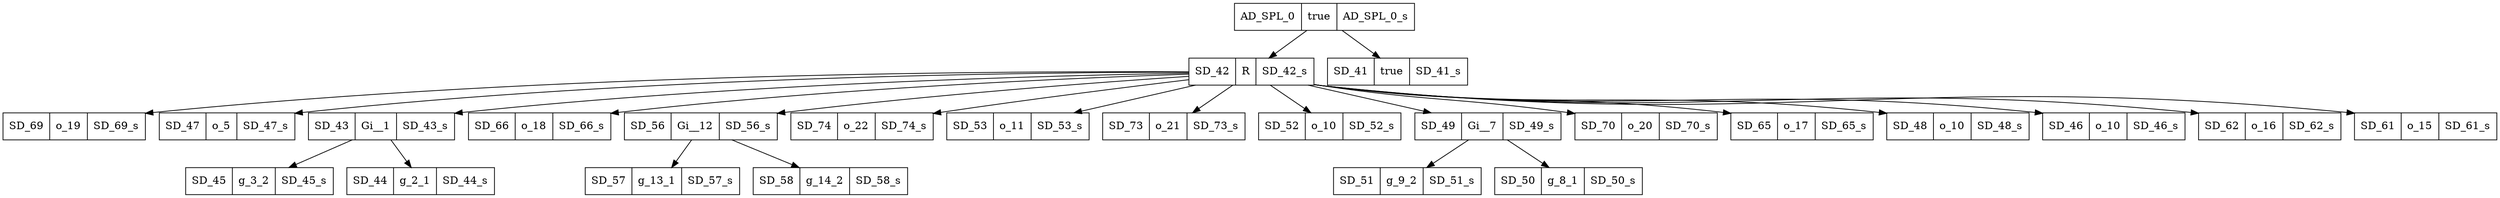 digraph graphname {
AD_SPL_0[shape=record, label="{{AD_SPL_0|true|AD_SPL_0_s}}"];
SD_42[shape=record, label="{{SD_42|R|SD_42_s}}"];
SD_69[shape=record, label="{{SD_69|o_19|SD_69_s}}"];
SD_47[shape=record, label="{{SD_47|o_5|SD_47_s}}"];
SD_43[shape=record, label="{{SD_43|Gi__1|SD_43_s}}"];
SD_45[shape=record, label="{{SD_45|g_3_2|SD_45_s}}"];
SD_44[shape=record, label="{{SD_44|g_2_1|SD_44_s}}"];
SD_66[shape=record, label="{{SD_66|o_18|SD_66_s}}"];
SD_56[shape=record, label="{{SD_56|Gi__12|SD_56_s}}"];
SD_57[shape=record, label="{{SD_57|g_13_1|SD_57_s}}"];
SD_58[shape=record, label="{{SD_58|g_14_2|SD_58_s}}"];
SD_74[shape=record, label="{{SD_74|o_22|SD_74_s}}"];
SD_53[shape=record, label="{{SD_53|o_11|SD_53_s}}"];
SD_73[shape=record, label="{{SD_73|o_21|SD_73_s}}"];
SD_52[shape=record, label="{{SD_52|o_10|SD_52_s}}"];
SD_49[shape=record, label="{{SD_49|Gi__7|SD_49_s}}"];
SD_51[shape=record, label="{{SD_51|g_9_2|SD_51_s}}"];
SD_50[shape=record, label="{{SD_50|g_8_1|SD_50_s}}"];
SD_70[shape=record, label="{{SD_70|o_20|SD_70_s}}"];
SD_65[shape=record, label="{{SD_65|o_17|SD_65_s}}"];
SD_48[shape=record, label="{{SD_48|o_10|SD_48_s}}"];
SD_46[shape=record, label="{{SD_46|o_10|SD_46_s}}"];
SD_62[shape=record, label="{{SD_62|o_16|SD_62_s}}"];
SD_61[shape=record, label="{{SD_61|o_15|SD_61_s}}"];
SD_41[shape=record, label="{{SD_41|true|SD_41_s}}"];
AD_SPL_0 -> SD_42;
SD_42 -> SD_69;
SD_42 -> SD_47;
SD_42 -> SD_43;
SD_43 -> SD_45;
SD_43 -> SD_44;
SD_42 -> SD_66;
SD_42 -> SD_56;
SD_56 -> SD_57;
SD_56 -> SD_58;
SD_42 -> SD_74;
SD_42 -> SD_53;
SD_42 -> SD_73;
SD_42 -> SD_52;
SD_42 -> SD_49;
SD_49 -> SD_51;
SD_49 -> SD_50;
SD_42 -> SD_70;
SD_42 -> SD_65;
SD_42 -> SD_48;
SD_42 -> SD_46;
SD_42 -> SD_62;
SD_42 -> SD_61;
AD_SPL_0 -> SD_41;
}